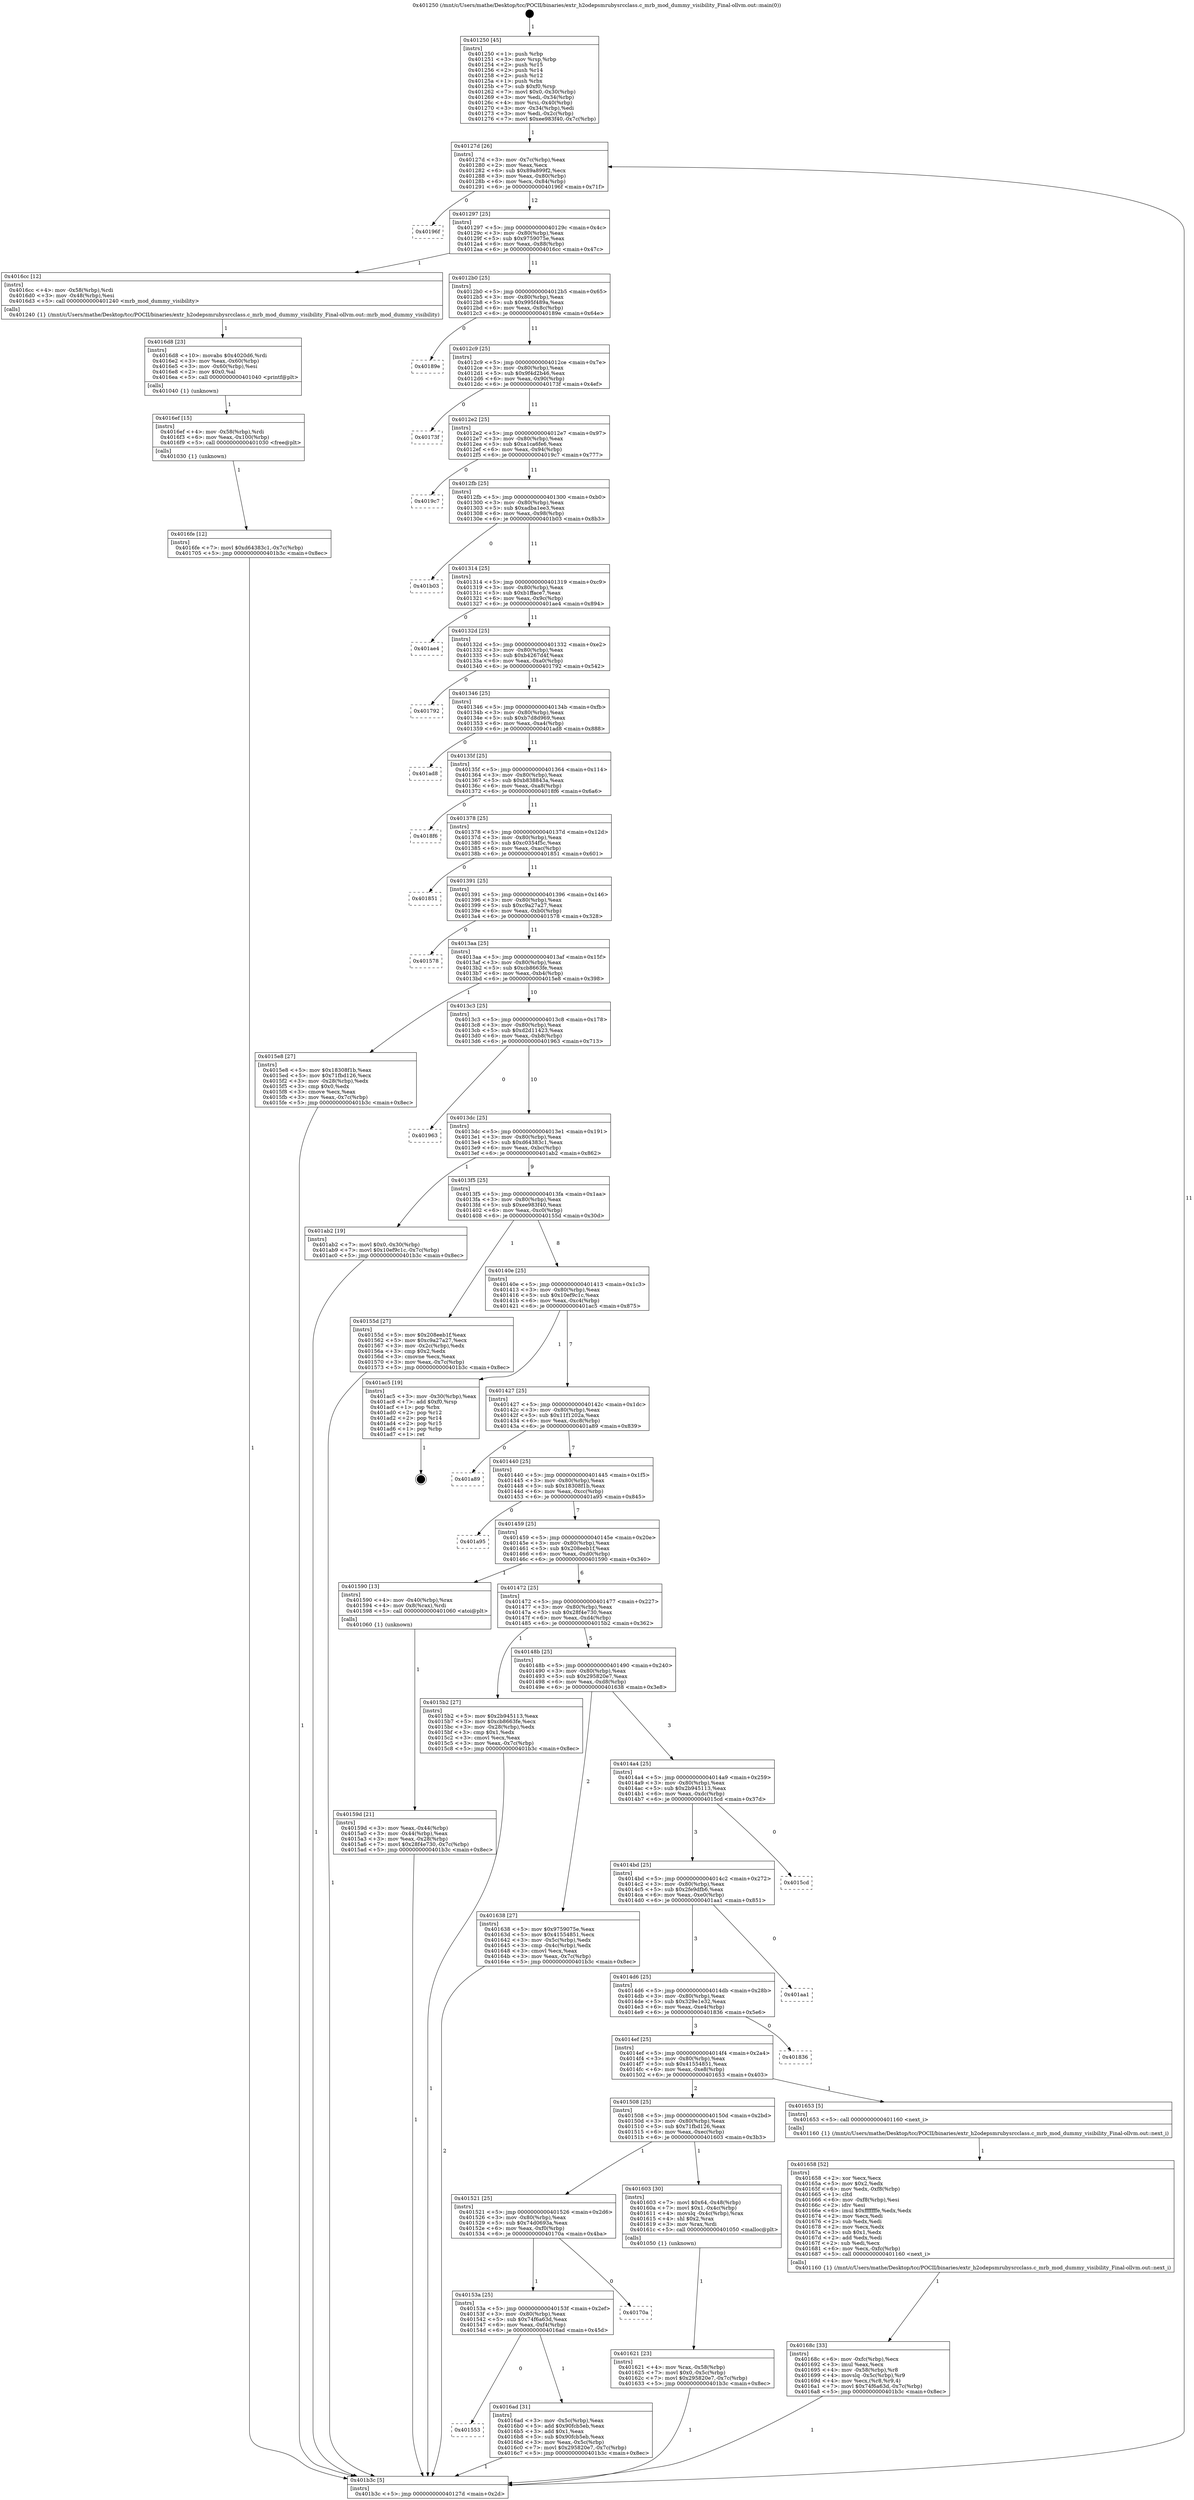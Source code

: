 digraph "0x401250" {
  label = "0x401250 (/mnt/c/Users/mathe/Desktop/tcc/POCII/binaries/extr_h2odepsmrubysrcclass.c_mrb_mod_dummy_visibility_Final-ollvm.out::main(0))"
  labelloc = "t"
  node[shape=record]

  Entry [label="",width=0.3,height=0.3,shape=circle,fillcolor=black,style=filled]
  "0x40127d" [label="{
     0x40127d [26]\l
     | [instrs]\l
     &nbsp;&nbsp;0x40127d \<+3\>: mov -0x7c(%rbp),%eax\l
     &nbsp;&nbsp;0x401280 \<+2\>: mov %eax,%ecx\l
     &nbsp;&nbsp;0x401282 \<+6\>: sub $0x89a899f2,%ecx\l
     &nbsp;&nbsp;0x401288 \<+3\>: mov %eax,-0x80(%rbp)\l
     &nbsp;&nbsp;0x40128b \<+6\>: mov %ecx,-0x84(%rbp)\l
     &nbsp;&nbsp;0x401291 \<+6\>: je 000000000040196f \<main+0x71f\>\l
  }"]
  "0x40196f" [label="{
     0x40196f\l
  }", style=dashed]
  "0x401297" [label="{
     0x401297 [25]\l
     | [instrs]\l
     &nbsp;&nbsp;0x401297 \<+5\>: jmp 000000000040129c \<main+0x4c\>\l
     &nbsp;&nbsp;0x40129c \<+3\>: mov -0x80(%rbp),%eax\l
     &nbsp;&nbsp;0x40129f \<+5\>: sub $0x9759075e,%eax\l
     &nbsp;&nbsp;0x4012a4 \<+6\>: mov %eax,-0x88(%rbp)\l
     &nbsp;&nbsp;0x4012aa \<+6\>: je 00000000004016cc \<main+0x47c\>\l
  }"]
  Exit [label="",width=0.3,height=0.3,shape=circle,fillcolor=black,style=filled,peripheries=2]
  "0x4016cc" [label="{
     0x4016cc [12]\l
     | [instrs]\l
     &nbsp;&nbsp;0x4016cc \<+4\>: mov -0x58(%rbp),%rdi\l
     &nbsp;&nbsp;0x4016d0 \<+3\>: mov -0x48(%rbp),%esi\l
     &nbsp;&nbsp;0x4016d3 \<+5\>: call 0000000000401240 \<mrb_mod_dummy_visibility\>\l
     | [calls]\l
     &nbsp;&nbsp;0x401240 \{1\} (/mnt/c/Users/mathe/Desktop/tcc/POCII/binaries/extr_h2odepsmrubysrcclass.c_mrb_mod_dummy_visibility_Final-ollvm.out::mrb_mod_dummy_visibility)\l
  }"]
  "0x4012b0" [label="{
     0x4012b0 [25]\l
     | [instrs]\l
     &nbsp;&nbsp;0x4012b0 \<+5\>: jmp 00000000004012b5 \<main+0x65\>\l
     &nbsp;&nbsp;0x4012b5 \<+3\>: mov -0x80(%rbp),%eax\l
     &nbsp;&nbsp;0x4012b8 \<+5\>: sub $0x995f489a,%eax\l
     &nbsp;&nbsp;0x4012bd \<+6\>: mov %eax,-0x8c(%rbp)\l
     &nbsp;&nbsp;0x4012c3 \<+6\>: je 000000000040189e \<main+0x64e\>\l
  }"]
  "0x4016fe" [label="{
     0x4016fe [12]\l
     | [instrs]\l
     &nbsp;&nbsp;0x4016fe \<+7\>: movl $0xd64383c1,-0x7c(%rbp)\l
     &nbsp;&nbsp;0x401705 \<+5\>: jmp 0000000000401b3c \<main+0x8ec\>\l
  }"]
  "0x40189e" [label="{
     0x40189e\l
  }", style=dashed]
  "0x4012c9" [label="{
     0x4012c9 [25]\l
     | [instrs]\l
     &nbsp;&nbsp;0x4012c9 \<+5\>: jmp 00000000004012ce \<main+0x7e\>\l
     &nbsp;&nbsp;0x4012ce \<+3\>: mov -0x80(%rbp),%eax\l
     &nbsp;&nbsp;0x4012d1 \<+5\>: sub $0x9f4d2b46,%eax\l
     &nbsp;&nbsp;0x4012d6 \<+6\>: mov %eax,-0x90(%rbp)\l
     &nbsp;&nbsp;0x4012dc \<+6\>: je 000000000040173f \<main+0x4ef\>\l
  }"]
  "0x4016ef" [label="{
     0x4016ef [15]\l
     | [instrs]\l
     &nbsp;&nbsp;0x4016ef \<+4\>: mov -0x58(%rbp),%rdi\l
     &nbsp;&nbsp;0x4016f3 \<+6\>: mov %eax,-0x100(%rbp)\l
     &nbsp;&nbsp;0x4016f9 \<+5\>: call 0000000000401030 \<free@plt\>\l
     | [calls]\l
     &nbsp;&nbsp;0x401030 \{1\} (unknown)\l
  }"]
  "0x40173f" [label="{
     0x40173f\l
  }", style=dashed]
  "0x4012e2" [label="{
     0x4012e2 [25]\l
     | [instrs]\l
     &nbsp;&nbsp;0x4012e2 \<+5\>: jmp 00000000004012e7 \<main+0x97\>\l
     &nbsp;&nbsp;0x4012e7 \<+3\>: mov -0x80(%rbp),%eax\l
     &nbsp;&nbsp;0x4012ea \<+5\>: sub $0xa1ca6fe6,%eax\l
     &nbsp;&nbsp;0x4012ef \<+6\>: mov %eax,-0x94(%rbp)\l
     &nbsp;&nbsp;0x4012f5 \<+6\>: je 00000000004019c7 \<main+0x777\>\l
  }"]
  "0x4016d8" [label="{
     0x4016d8 [23]\l
     | [instrs]\l
     &nbsp;&nbsp;0x4016d8 \<+10\>: movabs $0x4020d6,%rdi\l
     &nbsp;&nbsp;0x4016e2 \<+3\>: mov %eax,-0x60(%rbp)\l
     &nbsp;&nbsp;0x4016e5 \<+3\>: mov -0x60(%rbp),%esi\l
     &nbsp;&nbsp;0x4016e8 \<+2\>: mov $0x0,%al\l
     &nbsp;&nbsp;0x4016ea \<+5\>: call 0000000000401040 \<printf@plt\>\l
     | [calls]\l
     &nbsp;&nbsp;0x401040 \{1\} (unknown)\l
  }"]
  "0x4019c7" [label="{
     0x4019c7\l
  }", style=dashed]
  "0x4012fb" [label="{
     0x4012fb [25]\l
     | [instrs]\l
     &nbsp;&nbsp;0x4012fb \<+5\>: jmp 0000000000401300 \<main+0xb0\>\l
     &nbsp;&nbsp;0x401300 \<+3\>: mov -0x80(%rbp),%eax\l
     &nbsp;&nbsp;0x401303 \<+5\>: sub $0xadba1ee3,%eax\l
     &nbsp;&nbsp;0x401308 \<+6\>: mov %eax,-0x98(%rbp)\l
     &nbsp;&nbsp;0x40130e \<+6\>: je 0000000000401b03 \<main+0x8b3\>\l
  }"]
  "0x401553" [label="{
     0x401553\l
  }", style=dashed]
  "0x401b03" [label="{
     0x401b03\l
  }", style=dashed]
  "0x401314" [label="{
     0x401314 [25]\l
     | [instrs]\l
     &nbsp;&nbsp;0x401314 \<+5\>: jmp 0000000000401319 \<main+0xc9\>\l
     &nbsp;&nbsp;0x401319 \<+3\>: mov -0x80(%rbp),%eax\l
     &nbsp;&nbsp;0x40131c \<+5\>: sub $0xb1fface7,%eax\l
     &nbsp;&nbsp;0x401321 \<+6\>: mov %eax,-0x9c(%rbp)\l
     &nbsp;&nbsp;0x401327 \<+6\>: je 0000000000401ae4 \<main+0x894\>\l
  }"]
  "0x4016ad" [label="{
     0x4016ad [31]\l
     | [instrs]\l
     &nbsp;&nbsp;0x4016ad \<+3\>: mov -0x5c(%rbp),%eax\l
     &nbsp;&nbsp;0x4016b0 \<+5\>: add $0x90fcb5eb,%eax\l
     &nbsp;&nbsp;0x4016b5 \<+3\>: add $0x1,%eax\l
     &nbsp;&nbsp;0x4016b8 \<+5\>: sub $0x90fcb5eb,%eax\l
     &nbsp;&nbsp;0x4016bd \<+3\>: mov %eax,-0x5c(%rbp)\l
     &nbsp;&nbsp;0x4016c0 \<+7\>: movl $0x295820e7,-0x7c(%rbp)\l
     &nbsp;&nbsp;0x4016c7 \<+5\>: jmp 0000000000401b3c \<main+0x8ec\>\l
  }"]
  "0x401ae4" [label="{
     0x401ae4\l
  }", style=dashed]
  "0x40132d" [label="{
     0x40132d [25]\l
     | [instrs]\l
     &nbsp;&nbsp;0x40132d \<+5\>: jmp 0000000000401332 \<main+0xe2\>\l
     &nbsp;&nbsp;0x401332 \<+3\>: mov -0x80(%rbp),%eax\l
     &nbsp;&nbsp;0x401335 \<+5\>: sub $0xb4267d4f,%eax\l
     &nbsp;&nbsp;0x40133a \<+6\>: mov %eax,-0xa0(%rbp)\l
     &nbsp;&nbsp;0x401340 \<+6\>: je 0000000000401792 \<main+0x542\>\l
  }"]
  "0x40153a" [label="{
     0x40153a [25]\l
     | [instrs]\l
     &nbsp;&nbsp;0x40153a \<+5\>: jmp 000000000040153f \<main+0x2ef\>\l
     &nbsp;&nbsp;0x40153f \<+3\>: mov -0x80(%rbp),%eax\l
     &nbsp;&nbsp;0x401542 \<+5\>: sub $0x74f6a63d,%eax\l
     &nbsp;&nbsp;0x401547 \<+6\>: mov %eax,-0xf4(%rbp)\l
     &nbsp;&nbsp;0x40154d \<+6\>: je 00000000004016ad \<main+0x45d\>\l
  }"]
  "0x401792" [label="{
     0x401792\l
  }", style=dashed]
  "0x401346" [label="{
     0x401346 [25]\l
     | [instrs]\l
     &nbsp;&nbsp;0x401346 \<+5\>: jmp 000000000040134b \<main+0xfb\>\l
     &nbsp;&nbsp;0x40134b \<+3\>: mov -0x80(%rbp),%eax\l
     &nbsp;&nbsp;0x40134e \<+5\>: sub $0xb7d8d969,%eax\l
     &nbsp;&nbsp;0x401353 \<+6\>: mov %eax,-0xa4(%rbp)\l
     &nbsp;&nbsp;0x401359 \<+6\>: je 0000000000401ad8 \<main+0x888\>\l
  }"]
  "0x40170a" [label="{
     0x40170a\l
  }", style=dashed]
  "0x401ad8" [label="{
     0x401ad8\l
  }", style=dashed]
  "0x40135f" [label="{
     0x40135f [25]\l
     | [instrs]\l
     &nbsp;&nbsp;0x40135f \<+5\>: jmp 0000000000401364 \<main+0x114\>\l
     &nbsp;&nbsp;0x401364 \<+3\>: mov -0x80(%rbp),%eax\l
     &nbsp;&nbsp;0x401367 \<+5\>: sub $0xb838843a,%eax\l
     &nbsp;&nbsp;0x40136c \<+6\>: mov %eax,-0xa8(%rbp)\l
     &nbsp;&nbsp;0x401372 \<+6\>: je 00000000004018f6 \<main+0x6a6\>\l
  }"]
  "0x40168c" [label="{
     0x40168c [33]\l
     | [instrs]\l
     &nbsp;&nbsp;0x40168c \<+6\>: mov -0xfc(%rbp),%ecx\l
     &nbsp;&nbsp;0x401692 \<+3\>: imul %eax,%ecx\l
     &nbsp;&nbsp;0x401695 \<+4\>: mov -0x58(%rbp),%r8\l
     &nbsp;&nbsp;0x401699 \<+4\>: movslq -0x5c(%rbp),%r9\l
     &nbsp;&nbsp;0x40169d \<+4\>: mov %ecx,(%r8,%r9,4)\l
     &nbsp;&nbsp;0x4016a1 \<+7\>: movl $0x74f6a63d,-0x7c(%rbp)\l
     &nbsp;&nbsp;0x4016a8 \<+5\>: jmp 0000000000401b3c \<main+0x8ec\>\l
  }"]
  "0x4018f6" [label="{
     0x4018f6\l
  }", style=dashed]
  "0x401378" [label="{
     0x401378 [25]\l
     | [instrs]\l
     &nbsp;&nbsp;0x401378 \<+5\>: jmp 000000000040137d \<main+0x12d\>\l
     &nbsp;&nbsp;0x40137d \<+3\>: mov -0x80(%rbp),%eax\l
     &nbsp;&nbsp;0x401380 \<+5\>: sub $0xc0354f5c,%eax\l
     &nbsp;&nbsp;0x401385 \<+6\>: mov %eax,-0xac(%rbp)\l
     &nbsp;&nbsp;0x40138b \<+6\>: je 0000000000401851 \<main+0x601\>\l
  }"]
  "0x401658" [label="{
     0x401658 [52]\l
     | [instrs]\l
     &nbsp;&nbsp;0x401658 \<+2\>: xor %ecx,%ecx\l
     &nbsp;&nbsp;0x40165a \<+5\>: mov $0x2,%edx\l
     &nbsp;&nbsp;0x40165f \<+6\>: mov %edx,-0xf8(%rbp)\l
     &nbsp;&nbsp;0x401665 \<+1\>: cltd\l
     &nbsp;&nbsp;0x401666 \<+6\>: mov -0xf8(%rbp),%esi\l
     &nbsp;&nbsp;0x40166c \<+2\>: idiv %esi\l
     &nbsp;&nbsp;0x40166e \<+6\>: imul $0xfffffffe,%edx,%edx\l
     &nbsp;&nbsp;0x401674 \<+2\>: mov %ecx,%edi\l
     &nbsp;&nbsp;0x401676 \<+2\>: sub %edx,%edi\l
     &nbsp;&nbsp;0x401678 \<+2\>: mov %ecx,%edx\l
     &nbsp;&nbsp;0x40167a \<+3\>: sub $0x1,%edx\l
     &nbsp;&nbsp;0x40167d \<+2\>: add %edx,%edi\l
     &nbsp;&nbsp;0x40167f \<+2\>: sub %edi,%ecx\l
     &nbsp;&nbsp;0x401681 \<+6\>: mov %ecx,-0xfc(%rbp)\l
     &nbsp;&nbsp;0x401687 \<+5\>: call 0000000000401160 \<next_i\>\l
     | [calls]\l
     &nbsp;&nbsp;0x401160 \{1\} (/mnt/c/Users/mathe/Desktop/tcc/POCII/binaries/extr_h2odepsmrubysrcclass.c_mrb_mod_dummy_visibility_Final-ollvm.out::next_i)\l
  }"]
  "0x401851" [label="{
     0x401851\l
  }", style=dashed]
  "0x401391" [label="{
     0x401391 [25]\l
     | [instrs]\l
     &nbsp;&nbsp;0x401391 \<+5\>: jmp 0000000000401396 \<main+0x146\>\l
     &nbsp;&nbsp;0x401396 \<+3\>: mov -0x80(%rbp),%eax\l
     &nbsp;&nbsp;0x401399 \<+5\>: sub $0xc9a27a27,%eax\l
     &nbsp;&nbsp;0x40139e \<+6\>: mov %eax,-0xb0(%rbp)\l
     &nbsp;&nbsp;0x4013a4 \<+6\>: je 0000000000401578 \<main+0x328\>\l
  }"]
  "0x401621" [label="{
     0x401621 [23]\l
     | [instrs]\l
     &nbsp;&nbsp;0x401621 \<+4\>: mov %rax,-0x58(%rbp)\l
     &nbsp;&nbsp;0x401625 \<+7\>: movl $0x0,-0x5c(%rbp)\l
     &nbsp;&nbsp;0x40162c \<+7\>: movl $0x295820e7,-0x7c(%rbp)\l
     &nbsp;&nbsp;0x401633 \<+5\>: jmp 0000000000401b3c \<main+0x8ec\>\l
  }"]
  "0x401578" [label="{
     0x401578\l
  }", style=dashed]
  "0x4013aa" [label="{
     0x4013aa [25]\l
     | [instrs]\l
     &nbsp;&nbsp;0x4013aa \<+5\>: jmp 00000000004013af \<main+0x15f\>\l
     &nbsp;&nbsp;0x4013af \<+3\>: mov -0x80(%rbp),%eax\l
     &nbsp;&nbsp;0x4013b2 \<+5\>: sub $0xcb8663fe,%eax\l
     &nbsp;&nbsp;0x4013b7 \<+6\>: mov %eax,-0xb4(%rbp)\l
     &nbsp;&nbsp;0x4013bd \<+6\>: je 00000000004015e8 \<main+0x398\>\l
  }"]
  "0x401521" [label="{
     0x401521 [25]\l
     | [instrs]\l
     &nbsp;&nbsp;0x401521 \<+5\>: jmp 0000000000401526 \<main+0x2d6\>\l
     &nbsp;&nbsp;0x401526 \<+3\>: mov -0x80(%rbp),%eax\l
     &nbsp;&nbsp;0x401529 \<+5\>: sub $0x74d0693a,%eax\l
     &nbsp;&nbsp;0x40152e \<+6\>: mov %eax,-0xf0(%rbp)\l
     &nbsp;&nbsp;0x401534 \<+6\>: je 000000000040170a \<main+0x4ba\>\l
  }"]
  "0x4015e8" [label="{
     0x4015e8 [27]\l
     | [instrs]\l
     &nbsp;&nbsp;0x4015e8 \<+5\>: mov $0x18308f1b,%eax\l
     &nbsp;&nbsp;0x4015ed \<+5\>: mov $0x71fbd126,%ecx\l
     &nbsp;&nbsp;0x4015f2 \<+3\>: mov -0x28(%rbp),%edx\l
     &nbsp;&nbsp;0x4015f5 \<+3\>: cmp $0x0,%edx\l
     &nbsp;&nbsp;0x4015f8 \<+3\>: cmove %ecx,%eax\l
     &nbsp;&nbsp;0x4015fb \<+3\>: mov %eax,-0x7c(%rbp)\l
     &nbsp;&nbsp;0x4015fe \<+5\>: jmp 0000000000401b3c \<main+0x8ec\>\l
  }"]
  "0x4013c3" [label="{
     0x4013c3 [25]\l
     | [instrs]\l
     &nbsp;&nbsp;0x4013c3 \<+5\>: jmp 00000000004013c8 \<main+0x178\>\l
     &nbsp;&nbsp;0x4013c8 \<+3\>: mov -0x80(%rbp),%eax\l
     &nbsp;&nbsp;0x4013cb \<+5\>: sub $0xd2d11423,%eax\l
     &nbsp;&nbsp;0x4013d0 \<+6\>: mov %eax,-0xb8(%rbp)\l
     &nbsp;&nbsp;0x4013d6 \<+6\>: je 0000000000401963 \<main+0x713\>\l
  }"]
  "0x401603" [label="{
     0x401603 [30]\l
     | [instrs]\l
     &nbsp;&nbsp;0x401603 \<+7\>: movl $0x64,-0x48(%rbp)\l
     &nbsp;&nbsp;0x40160a \<+7\>: movl $0x1,-0x4c(%rbp)\l
     &nbsp;&nbsp;0x401611 \<+4\>: movslq -0x4c(%rbp),%rax\l
     &nbsp;&nbsp;0x401615 \<+4\>: shl $0x2,%rax\l
     &nbsp;&nbsp;0x401619 \<+3\>: mov %rax,%rdi\l
     &nbsp;&nbsp;0x40161c \<+5\>: call 0000000000401050 \<malloc@plt\>\l
     | [calls]\l
     &nbsp;&nbsp;0x401050 \{1\} (unknown)\l
  }"]
  "0x401963" [label="{
     0x401963\l
  }", style=dashed]
  "0x4013dc" [label="{
     0x4013dc [25]\l
     | [instrs]\l
     &nbsp;&nbsp;0x4013dc \<+5\>: jmp 00000000004013e1 \<main+0x191\>\l
     &nbsp;&nbsp;0x4013e1 \<+3\>: mov -0x80(%rbp),%eax\l
     &nbsp;&nbsp;0x4013e4 \<+5\>: sub $0xd64383c1,%eax\l
     &nbsp;&nbsp;0x4013e9 \<+6\>: mov %eax,-0xbc(%rbp)\l
     &nbsp;&nbsp;0x4013ef \<+6\>: je 0000000000401ab2 \<main+0x862\>\l
  }"]
  "0x401508" [label="{
     0x401508 [25]\l
     | [instrs]\l
     &nbsp;&nbsp;0x401508 \<+5\>: jmp 000000000040150d \<main+0x2bd\>\l
     &nbsp;&nbsp;0x40150d \<+3\>: mov -0x80(%rbp),%eax\l
     &nbsp;&nbsp;0x401510 \<+5\>: sub $0x71fbd126,%eax\l
     &nbsp;&nbsp;0x401515 \<+6\>: mov %eax,-0xec(%rbp)\l
     &nbsp;&nbsp;0x40151b \<+6\>: je 0000000000401603 \<main+0x3b3\>\l
  }"]
  "0x401ab2" [label="{
     0x401ab2 [19]\l
     | [instrs]\l
     &nbsp;&nbsp;0x401ab2 \<+7\>: movl $0x0,-0x30(%rbp)\l
     &nbsp;&nbsp;0x401ab9 \<+7\>: movl $0x10ef9c1c,-0x7c(%rbp)\l
     &nbsp;&nbsp;0x401ac0 \<+5\>: jmp 0000000000401b3c \<main+0x8ec\>\l
  }"]
  "0x4013f5" [label="{
     0x4013f5 [25]\l
     | [instrs]\l
     &nbsp;&nbsp;0x4013f5 \<+5\>: jmp 00000000004013fa \<main+0x1aa\>\l
     &nbsp;&nbsp;0x4013fa \<+3\>: mov -0x80(%rbp),%eax\l
     &nbsp;&nbsp;0x4013fd \<+5\>: sub $0xee983f40,%eax\l
     &nbsp;&nbsp;0x401402 \<+6\>: mov %eax,-0xc0(%rbp)\l
     &nbsp;&nbsp;0x401408 \<+6\>: je 000000000040155d \<main+0x30d\>\l
  }"]
  "0x401653" [label="{
     0x401653 [5]\l
     | [instrs]\l
     &nbsp;&nbsp;0x401653 \<+5\>: call 0000000000401160 \<next_i\>\l
     | [calls]\l
     &nbsp;&nbsp;0x401160 \{1\} (/mnt/c/Users/mathe/Desktop/tcc/POCII/binaries/extr_h2odepsmrubysrcclass.c_mrb_mod_dummy_visibility_Final-ollvm.out::next_i)\l
  }"]
  "0x40155d" [label="{
     0x40155d [27]\l
     | [instrs]\l
     &nbsp;&nbsp;0x40155d \<+5\>: mov $0x208eeb1f,%eax\l
     &nbsp;&nbsp;0x401562 \<+5\>: mov $0xc9a27a27,%ecx\l
     &nbsp;&nbsp;0x401567 \<+3\>: mov -0x2c(%rbp),%edx\l
     &nbsp;&nbsp;0x40156a \<+3\>: cmp $0x2,%edx\l
     &nbsp;&nbsp;0x40156d \<+3\>: cmovne %ecx,%eax\l
     &nbsp;&nbsp;0x401570 \<+3\>: mov %eax,-0x7c(%rbp)\l
     &nbsp;&nbsp;0x401573 \<+5\>: jmp 0000000000401b3c \<main+0x8ec\>\l
  }"]
  "0x40140e" [label="{
     0x40140e [25]\l
     | [instrs]\l
     &nbsp;&nbsp;0x40140e \<+5\>: jmp 0000000000401413 \<main+0x1c3\>\l
     &nbsp;&nbsp;0x401413 \<+3\>: mov -0x80(%rbp),%eax\l
     &nbsp;&nbsp;0x401416 \<+5\>: sub $0x10ef9c1c,%eax\l
     &nbsp;&nbsp;0x40141b \<+6\>: mov %eax,-0xc4(%rbp)\l
     &nbsp;&nbsp;0x401421 \<+6\>: je 0000000000401ac5 \<main+0x875\>\l
  }"]
  "0x401b3c" [label="{
     0x401b3c [5]\l
     | [instrs]\l
     &nbsp;&nbsp;0x401b3c \<+5\>: jmp 000000000040127d \<main+0x2d\>\l
  }"]
  "0x401250" [label="{
     0x401250 [45]\l
     | [instrs]\l
     &nbsp;&nbsp;0x401250 \<+1\>: push %rbp\l
     &nbsp;&nbsp;0x401251 \<+3\>: mov %rsp,%rbp\l
     &nbsp;&nbsp;0x401254 \<+2\>: push %r15\l
     &nbsp;&nbsp;0x401256 \<+2\>: push %r14\l
     &nbsp;&nbsp;0x401258 \<+2\>: push %r12\l
     &nbsp;&nbsp;0x40125a \<+1\>: push %rbx\l
     &nbsp;&nbsp;0x40125b \<+7\>: sub $0xf0,%rsp\l
     &nbsp;&nbsp;0x401262 \<+7\>: movl $0x0,-0x30(%rbp)\l
     &nbsp;&nbsp;0x401269 \<+3\>: mov %edi,-0x34(%rbp)\l
     &nbsp;&nbsp;0x40126c \<+4\>: mov %rsi,-0x40(%rbp)\l
     &nbsp;&nbsp;0x401270 \<+3\>: mov -0x34(%rbp),%edi\l
     &nbsp;&nbsp;0x401273 \<+3\>: mov %edi,-0x2c(%rbp)\l
     &nbsp;&nbsp;0x401276 \<+7\>: movl $0xee983f40,-0x7c(%rbp)\l
  }"]
  "0x4014ef" [label="{
     0x4014ef [25]\l
     | [instrs]\l
     &nbsp;&nbsp;0x4014ef \<+5\>: jmp 00000000004014f4 \<main+0x2a4\>\l
     &nbsp;&nbsp;0x4014f4 \<+3\>: mov -0x80(%rbp),%eax\l
     &nbsp;&nbsp;0x4014f7 \<+5\>: sub $0x41554851,%eax\l
     &nbsp;&nbsp;0x4014fc \<+6\>: mov %eax,-0xe8(%rbp)\l
     &nbsp;&nbsp;0x401502 \<+6\>: je 0000000000401653 \<main+0x403\>\l
  }"]
  "0x401ac5" [label="{
     0x401ac5 [19]\l
     | [instrs]\l
     &nbsp;&nbsp;0x401ac5 \<+3\>: mov -0x30(%rbp),%eax\l
     &nbsp;&nbsp;0x401ac8 \<+7\>: add $0xf0,%rsp\l
     &nbsp;&nbsp;0x401acf \<+1\>: pop %rbx\l
     &nbsp;&nbsp;0x401ad0 \<+2\>: pop %r12\l
     &nbsp;&nbsp;0x401ad2 \<+2\>: pop %r14\l
     &nbsp;&nbsp;0x401ad4 \<+2\>: pop %r15\l
     &nbsp;&nbsp;0x401ad6 \<+1\>: pop %rbp\l
     &nbsp;&nbsp;0x401ad7 \<+1\>: ret\l
  }"]
  "0x401427" [label="{
     0x401427 [25]\l
     | [instrs]\l
     &nbsp;&nbsp;0x401427 \<+5\>: jmp 000000000040142c \<main+0x1dc\>\l
     &nbsp;&nbsp;0x40142c \<+3\>: mov -0x80(%rbp),%eax\l
     &nbsp;&nbsp;0x40142f \<+5\>: sub $0x11f1202a,%eax\l
     &nbsp;&nbsp;0x401434 \<+6\>: mov %eax,-0xc8(%rbp)\l
     &nbsp;&nbsp;0x40143a \<+6\>: je 0000000000401a89 \<main+0x839\>\l
  }"]
  "0x401836" [label="{
     0x401836\l
  }", style=dashed]
  "0x401a89" [label="{
     0x401a89\l
  }", style=dashed]
  "0x401440" [label="{
     0x401440 [25]\l
     | [instrs]\l
     &nbsp;&nbsp;0x401440 \<+5\>: jmp 0000000000401445 \<main+0x1f5\>\l
     &nbsp;&nbsp;0x401445 \<+3\>: mov -0x80(%rbp),%eax\l
     &nbsp;&nbsp;0x401448 \<+5\>: sub $0x18308f1b,%eax\l
     &nbsp;&nbsp;0x40144d \<+6\>: mov %eax,-0xcc(%rbp)\l
     &nbsp;&nbsp;0x401453 \<+6\>: je 0000000000401a95 \<main+0x845\>\l
  }"]
  "0x4014d6" [label="{
     0x4014d6 [25]\l
     | [instrs]\l
     &nbsp;&nbsp;0x4014d6 \<+5\>: jmp 00000000004014db \<main+0x28b\>\l
     &nbsp;&nbsp;0x4014db \<+3\>: mov -0x80(%rbp),%eax\l
     &nbsp;&nbsp;0x4014de \<+5\>: sub $0x329e1e32,%eax\l
     &nbsp;&nbsp;0x4014e3 \<+6\>: mov %eax,-0xe4(%rbp)\l
     &nbsp;&nbsp;0x4014e9 \<+6\>: je 0000000000401836 \<main+0x5e6\>\l
  }"]
  "0x401a95" [label="{
     0x401a95\l
  }", style=dashed]
  "0x401459" [label="{
     0x401459 [25]\l
     | [instrs]\l
     &nbsp;&nbsp;0x401459 \<+5\>: jmp 000000000040145e \<main+0x20e\>\l
     &nbsp;&nbsp;0x40145e \<+3\>: mov -0x80(%rbp),%eax\l
     &nbsp;&nbsp;0x401461 \<+5\>: sub $0x208eeb1f,%eax\l
     &nbsp;&nbsp;0x401466 \<+6\>: mov %eax,-0xd0(%rbp)\l
     &nbsp;&nbsp;0x40146c \<+6\>: je 0000000000401590 \<main+0x340\>\l
  }"]
  "0x401aa1" [label="{
     0x401aa1\l
  }", style=dashed]
  "0x401590" [label="{
     0x401590 [13]\l
     | [instrs]\l
     &nbsp;&nbsp;0x401590 \<+4\>: mov -0x40(%rbp),%rax\l
     &nbsp;&nbsp;0x401594 \<+4\>: mov 0x8(%rax),%rdi\l
     &nbsp;&nbsp;0x401598 \<+5\>: call 0000000000401060 \<atoi@plt\>\l
     | [calls]\l
     &nbsp;&nbsp;0x401060 \{1\} (unknown)\l
  }"]
  "0x401472" [label="{
     0x401472 [25]\l
     | [instrs]\l
     &nbsp;&nbsp;0x401472 \<+5\>: jmp 0000000000401477 \<main+0x227\>\l
     &nbsp;&nbsp;0x401477 \<+3\>: mov -0x80(%rbp),%eax\l
     &nbsp;&nbsp;0x40147a \<+5\>: sub $0x28f4e730,%eax\l
     &nbsp;&nbsp;0x40147f \<+6\>: mov %eax,-0xd4(%rbp)\l
     &nbsp;&nbsp;0x401485 \<+6\>: je 00000000004015b2 \<main+0x362\>\l
  }"]
  "0x40159d" [label="{
     0x40159d [21]\l
     | [instrs]\l
     &nbsp;&nbsp;0x40159d \<+3\>: mov %eax,-0x44(%rbp)\l
     &nbsp;&nbsp;0x4015a0 \<+3\>: mov -0x44(%rbp),%eax\l
     &nbsp;&nbsp;0x4015a3 \<+3\>: mov %eax,-0x28(%rbp)\l
     &nbsp;&nbsp;0x4015a6 \<+7\>: movl $0x28f4e730,-0x7c(%rbp)\l
     &nbsp;&nbsp;0x4015ad \<+5\>: jmp 0000000000401b3c \<main+0x8ec\>\l
  }"]
  "0x4014bd" [label="{
     0x4014bd [25]\l
     | [instrs]\l
     &nbsp;&nbsp;0x4014bd \<+5\>: jmp 00000000004014c2 \<main+0x272\>\l
     &nbsp;&nbsp;0x4014c2 \<+3\>: mov -0x80(%rbp),%eax\l
     &nbsp;&nbsp;0x4014c5 \<+5\>: sub $0x2fe9dfb6,%eax\l
     &nbsp;&nbsp;0x4014ca \<+6\>: mov %eax,-0xe0(%rbp)\l
     &nbsp;&nbsp;0x4014d0 \<+6\>: je 0000000000401aa1 \<main+0x851\>\l
  }"]
  "0x4015b2" [label="{
     0x4015b2 [27]\l
     | [instrs]\l
     &nbsp;&nbsp;0x4015b2 \<+5\>: mov $0x2b945113,%eax\l
     &nbsp;&nbsp;0x4015b7 \<+5\>: mov $0xcb8663fe,%ecx\l
     &nbsp;&nbsp;0x4015bc \<+3\>: mov -0x28(%rbp),%edx\l
     &nbsp;&nbsp;0x4015bf \<+3\>: cmp $0x1,%edx\l
     &nbsp;&nbsp;0x4015c2 \<+3\>: cmovl %ecx,%eax\l
     &nbsp;&nbsp;0x4015c5 \<+3\>: mov %eax,-0x7c(%rbp)\l
     &nbsp;&nbsp;0x4015c8 \<+5\>: jmp 0000000000401b3c \<main+0x8ec\>\l
  }"]
  "0x40148b" [label="{
     0x40148b [25]\l
     | [instrs]\l
     &nbsp;&nbsp;0x40148b \<+5\>: jmp 0000000000401490 \<main+0x240\>\l
     &nbsp;&nbsp;0x401490 \<+3\>: mov -0x80(%rbp),%eax\l
     &nbsp;&nbsp;0x401493 \<+5\>: sub $0x295820e7,%eax\l
     &nbsp;&nbsp;0x401498 \<+6\>: mov %eax,-0xd8(%rbp)\l
     &nbsp;&nbsp;0x40149e \<+6\>: je 0000000000401638 \<main+0x3e8\>\l
  }"]
  "0x4015cd" [label="{
     0x4015cd\l
  }", style=dashed]
  "0x401638" [label="{
     0x401638 [27]\l
     | [instrs]\l
     &nbsp;&nbsp;0x401638 \<+5\>: mov $0x9759075e,%eax\l
     &nbsp;&nbsp;0x40163d \<+5\>: mov $0x41554851,%ecx\l
     &nbsp;&nbsp;0x401642 \<+3\>: mov -0x5c(%rbp),%edx\l
     &nbsp;&nbsp;0x401645 \<+3\>: cmp -0x4c(%rbp),%edx\l
     &nbsp;&nbsp;0x401648 \<+3\>: cmovl %ecx,%eax\l
     &nbsp;&nbsp;0x40164b \<+3\>: mov %eax,-0x7c(%rbp)\l
     &nbsp;&nbsp;0x40164e \<+5\>: jmp 0000000000401b3c \<main+0x8ec\>\l
  }"]
  "0x4014a4" [label="{
     0x4014a4 [25]\l
     | [instrs]\l
     &nbsp;&nbsp;0x4014a4 \<+5\>: jmp 00000000004014a9 \<main+0x259\>\l
     &nbsp;&nbsp;0x4014a9 \<+3\>: mov -0x80(%rbp),%eax\l
     &nbsp;&nbsp;0x4014ac \<+5\>: sub $0x2b945113,%eax\l
     &nbsp;&nbsp;0x4014b1 \<+6\>: mov %eax,-0xdc(%rbp)\l
     &nbsp;&nbsp;0x4014b7 \<+6\>: je 00000000004015cd \<main+0x37d\>\l
  }"]
  Entry -> "0x401250" [label=" 1"]
  "0x40127d" -> "0x40196f" [label=" 0"]
  "0x40127d" -> "0x401297" [label=" 12"]
  "0x401ac5" -> Exit [label=" 1"]
  "0x401297" -> "0x4016cc" [label=" 1"]
  "0x401297" -> "0x4012b0" [label=" 11"]
  "0x401ab2" -> "0x401b3c" [label=" 1"]
  "0x4012b0" -> "0x40189e" [label=" 0"]
  "0x4012b0" -> "0x4012c9" [label=" 11"]
  "0x4016fe" -> "0x401b3c" [label=" 1"]
  "0x4012c9" -> "0x40173f" [label=" 0"]
  "0x4012c9" -> "0x4012e2" [label=" 11"]
  "0x4016ef" -> "0x4016fe" [label=" 1"]
  "0x4012e2" -> "0x4019c7" [label=" 0"]
  "0x4012e2" -> "0x4012fb" [label=" 11"]
  "0x4016d8" -> "0x4016ef" [label=" 1"]
  "0x4012fb" -> "0x401b03" [label=" 0"]
  "0x4012fb" -> "0x401314" [label=" 11"]
  "0x4016cc" -> "0x4016d8" [label=" 1"]
  "0x401314" -> "0x401ae4" [label=" 0"]
  "0x401314" -> "0x40132d" [label=" 11"]
  "0x4016ad" -> "0x401b3c" [label=" 1"]
  "0x40132d" -> "0x401792" [label=" 0"]
  "0x40132d" -> "0x401346" [label=" 11"]
  "0x40153a" -> "0x4016ad" [label=" 1"]
  "0x401346" -> "0x401ad8" [label=" 0"]
  "0x401346" -> "0x40135f" [label=" 11"]
  "0x40153a" -> "0x401553" [label=" 0"]
  "0x40135f" -> "0x4018f6" [label=" 0"]
  "0x40135f" -> "0x401378" [label=" 11"]
  "0x401521" -> "0x40170a" [label=" 0"]
  "0x401378" -> "0x401851" [label=" 0"]
  "0x401378" -> "0x401391" [label=" 11"]
  "0x401521" -> "0x40153a" [label=" 1"]
  "0x401391" -> "0x401578" [label=" 0"]
  "0x401391" -> "0x4013aa" [label=" 11"]
  "0x40168c" -> "0x401b3c" [label=" 1"]
  "0x4013aa" -> "0x4015e8" [label=" 1"]
  "0x4013aa" -> "0x4013c3" [label=" 10"]
  "0x401658" -> "0x40168c" [label=" 1"]
  "0x4013c3" -> "0x401963" [label=" 0"]
  "0x4013c3" -> "0x4013dc" [label=" 10"]
  "0x401653" -> "0x401658" [label=" 1"]
  "0x4013dc" -> "0x401ab2" [label=" 1"]
  "0x4013dc" -> "0x4013f5" [label=" 9"]
  "0x401621" -> "0x401b3c" [label=" 1"]
  "0x4013f5" -> "0x40155d" [label=" 1"]
  "0x4013f5" -> "0x40140e" [label=" 8"]
  "0x40155d" -> "0x401b3c" [label=" 1"]
  "0x401250" -> "0x40127d" [label=" 1"]
  "0x401b3c" -> "0x40127d" [label=" 11"]
  "0x401603" -> "0x401621" [label=" 1"]
  "0x40140e" -> "0x401ac5" [label=" 1"]
  "0x40140e" -> "0x401427" [label=" 7"]
  "0x401508" -> "0x401603" [label=" 1"]
  "0x401427" -> "0x401a89" [label=" 0"]
  "0x401427" -> "0x401440" [label=" 7"]
  "0x401638" -> "0x401b3c" [label=" 2"]
  "0x401440" -> "0x401a95" [label=" 0"]
  "0x401440" -> "0x401459" [label=" 7"]
  "0x4014ef" -> "0x401653" [label=" 1"]
  "0x401459" -> "0x401590" [label=" 1"]
  "0x401459" -> "0x401472" [label=" 6"]
  "0x401590" -> "0x40159d" [label=" 1"]
  "0x40159d" -> "0x401b3c" [label=" 1"]
  "0x401508" -> "0x401521" [label=" 1"]
  "0x401472" -> "0x4015b2" [label=" 1"]
  "0x401472" -> "0x40148b" [label=" 5"]
  "0x4015b2" -> "0x401b3c" [label=" 1"]
  "0x4015e8" -> "0x401b3c" [label=" 1"]
  "0x4014d6" -> "0x401836" [label=" 0"]
  "0x40148b" -> "0x401638" [label=" 2"]
  "0x40148b" -> "0x4014a4" [label=" 3"]
  "0x4014ef" -> "0x401508" [label=" 2"]
  "0x4014a4" -> "0x4015cd" [label=" 0"]
  "0x4014a4" -> "0x4014bd" [label=" 3"]
  "0x4014d6" -> "0x4014ef" [label=" 3"]
  "0x4014bd" -> "0x401aa1" [label=" 0"]
  "0x4014bd" -> "0x4014d6" [label=" 3"]
}
